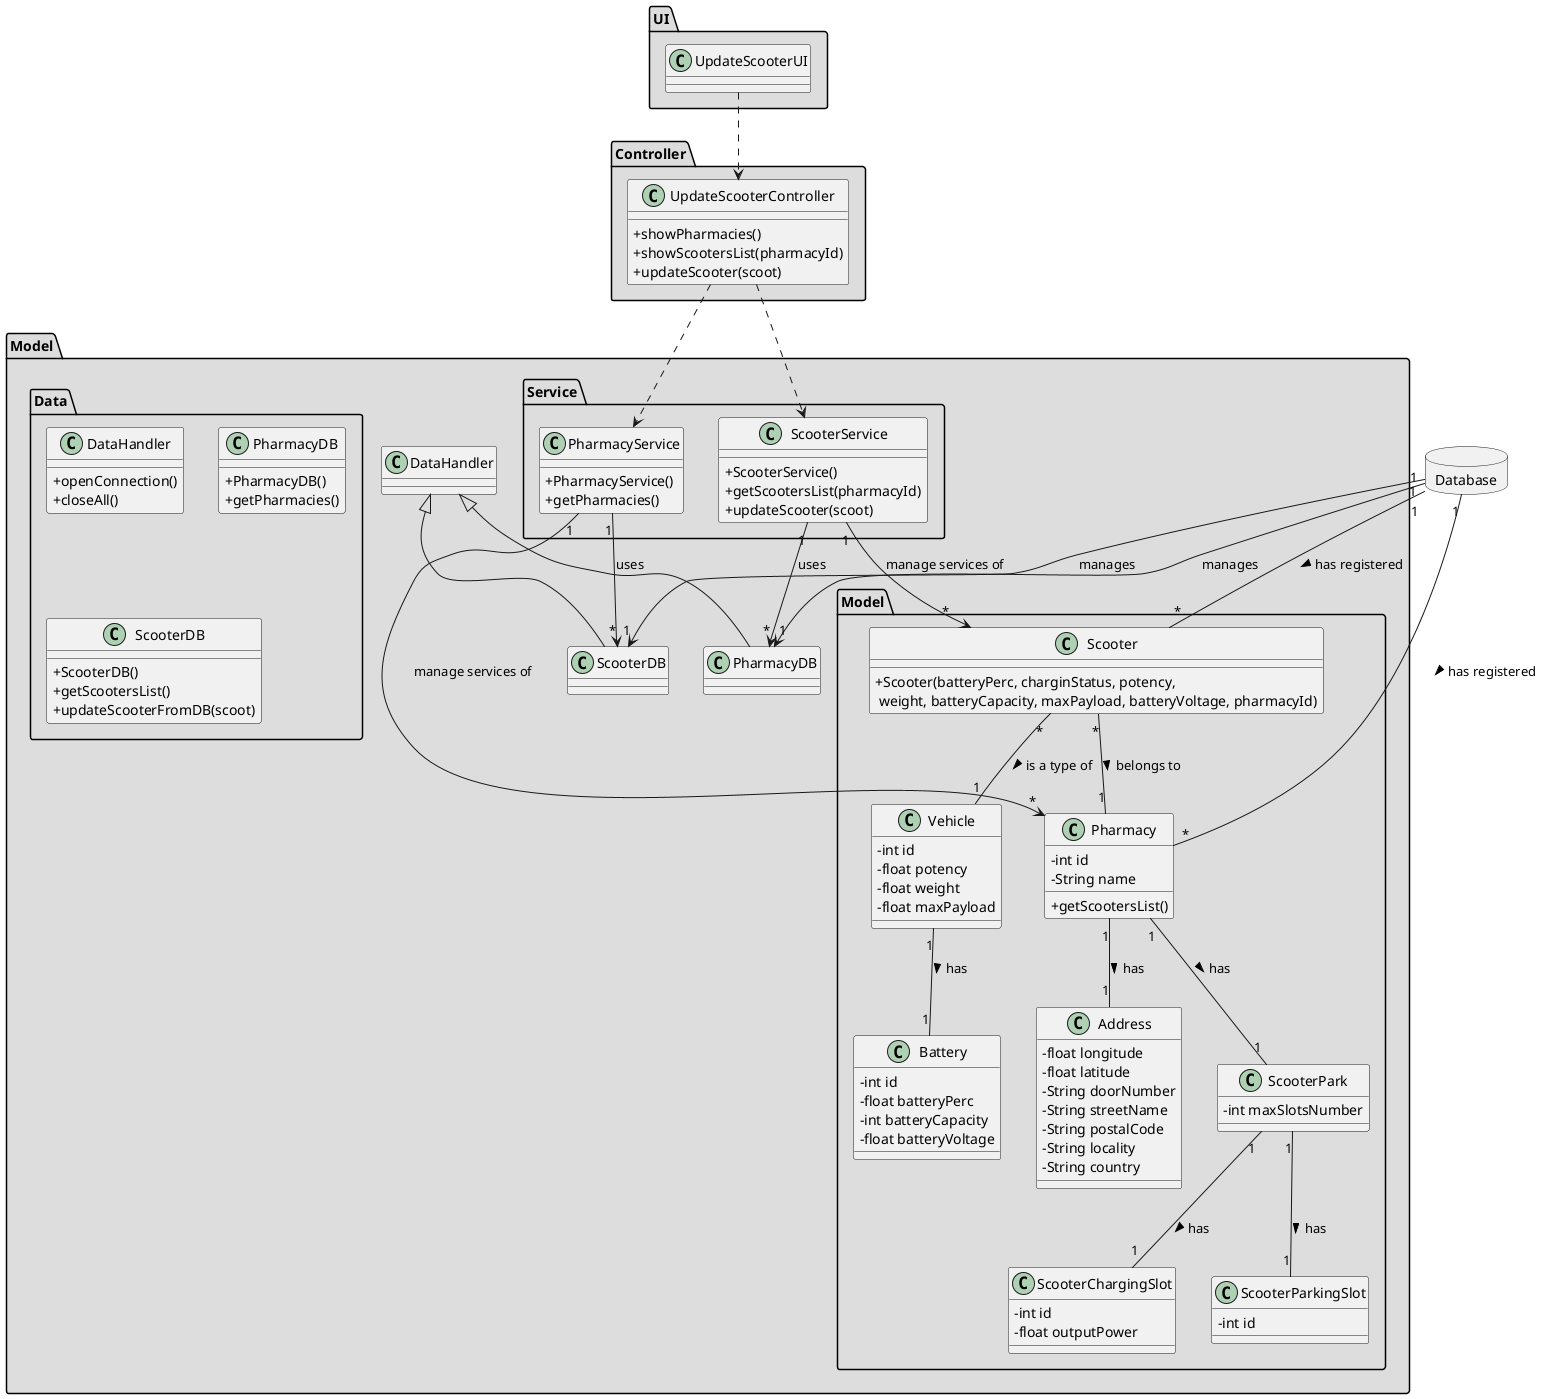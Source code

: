 @startuml
skinparam classAttributeIconSize 0

database Database {
}

package "UI" #DDDDDD {
class UpdateScooterUI{
}
}

package "Controller" #DDDDDD {
class UpdateScooterController{
+showPharmacies()
+showScootersList(pharmacyId)
+updateScooter(scoot)
}
}


package "Model" #DDDDDD {
 package "Service" #DDDDDD {
  class PharmacyService{
      +PharmacyService()
      +getPharmacies()
  }

  class ScooterService{
      +ScooterService()
      +getScootersList(pharmacyId)
      +updateScooter(scoot)
   }
}

package "Model" #DDDDDD {
class ScooterPark{
-   int maxSlotsNumber
}

class ScooterChargingSlot{
-   int id
-   float outputPower
}

class ScooterParkingSlot{
-   int id
}

class Scooter{
+Scooter(batteryPerc, charginStatus, potency,\n weight, batteryCapacity, maxPayload, batteryVoltage, pharmacyId)

}

class Vehicle{
  -int id
  -float potency
  -float weight
  -float maxPayload
}

class Battery{
  -int id
  -float batteryPerc
  -int batteryCapacity
  -float batteryVoltage
}

class Address{
  -float longitude
  -float latitude
  -String doorNumber
  -String streetName
  -String postalCode
  -String locality
  -String country
}

class Pharmacy {
  -int id
  -String name
  +getScootersList()
}
}


package "Data" #DDDDDD {
class DataHandler{
    +openConnection()
    +closeAll()
}
class PharmacyDB{
     +PharmacyDB()
     +getPharmacies()
 }

 class ScooterDB{
     +ScooterDB()
     +getScootersList()
     +updateScooterFromDB(scoot)
  }
}

class PharmacyDB extends DataHandler
class ScooterDB extends DataHandler

UpdateScooterUI ..> UpdateScooterController
UpdateScooterController ..> PharmacyService
UpdateScooterController ..> ScooterService
Database "1" --> "1" PharmacyDB : manages
Database "1" --> "1" ScooterDB : manages
ScooterService "1" --> "*" PharmacyDB : uses
PharmacyService "1" --> "*" ScooterDB : uses
PharmacyService "1" --> "*" Pharmacy : manage services of
ScooterService "1" --> "*" Scooter : manage services of

Database "1" -- "*" Pharmacy : has registered >
Database "1" -- "*" Scooter : has registered >

Vehicle "1" -- "1" Battery : has >
Scooter "*" -- "1" Vehicle : is a type of >
Scooter "*" -- "1" Pharmacy : belongs to >
Pharmacy "1" -- "1" Address : has >
Pharmacy "1" -- "1" ScooterPark : has >
ScooterPark "1" -- "1" ScooterChargingSlot : has >
ScooterPark "1" -- "1" ScooterParkingSlot : has >

@enduml